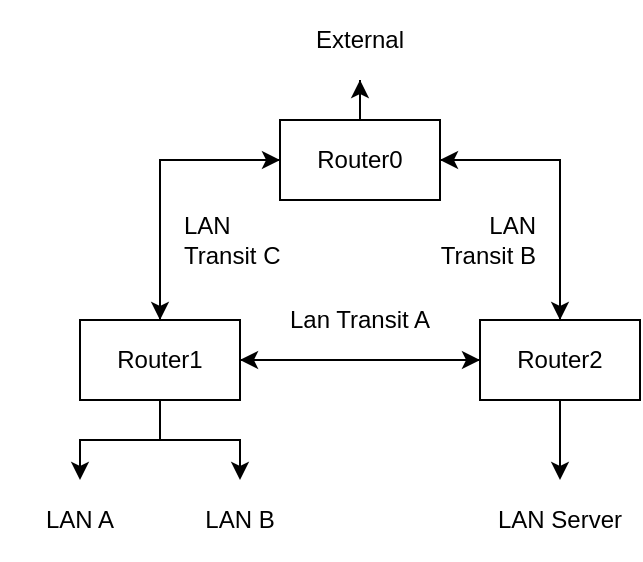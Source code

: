 <mxfile version="24.3.1" type="device">
  <diagram name="Page-1" id="IGAIs_AbQtJXb9oYm0y-">
    <mxGraphModel dx="-183" dy="360" grid="1" gridSize="10" guides="1" tooltips="1" connect="1" arrows="1" fold="1" page="1" pageScale="1" pageWidth="850" pageHeight="1100" math="0" shadow="0">
      <root>
        <mxCell id="0" />
        <mxCell id="1" parent="0" />
        <mxCell id="mSMyPiHk9TtF8riK5GBz-22" value="External" style="text;html=1;align=center;verticalAlign=middle;whiteSpace=wrap;rounded=0;" vertex="1" parent="1">
          <mxGeometry x="1020" y="40" width="80" height="40" as="geometry" />
        </mxCell>
        <mxCell id="mSMyPiHk9TtF8riK5GBz-23" style="edgeStyle=orthogonalEdgeStyle;rounded=0;orthogonalLoop=1;jettySize=auto;html=1;exitX=1;exitY=0.5;exitDx=0;exitDy=0;entryX=0.5;entryY=0;entryDx=0;entryDy=0;" edge="1" source="mSMyPiHk9TtF8riK5GBz-26" target="mSMyPiHk9TtF8riK5GBz-35" parent="1">
          <mxGeometry relative="1" as="geometry" />
        </mxCell>
        <mxCell id="mSMyPiHk9TtF8riK5GBz-25" style="edgeStyle=orthogonalEdgeStyle;rounded=0;orthogonalLoop=1;jettySize=auto;html=1;exitX=0.5;exitY=0;exitDx=0;exitDy=0;" edge="1" source="mSMyPiHk9TtF8riK5GBz-26" target="mSMyPiHk9TtF8riK5GBz-22" parent="1">
          <mxGeometry relative="1" as="geometry" />
        </mxCell>
        <mxCell id="mSMyPiHk9TtF8riK5GBz-43" style="edgeStyle=orthogonalEdgeStyle;rounded=0;orthogonalLoop=1;jettySize=auto;html=1;exitX=0;exitY=0.5;exitDx=0;exitDy=0;entryX=0.5;entryY=0;entryDx=0;entryDy=0;" edge="1" parent="1" source="mSMyPiHk9TtF8riK5GBz-26" target="mSMyPiHk9TtF8riK5GBz-31">
          <mxGeometry relative="1" as="geometry" />
        </mxCell>
        <mxCell id="mSMyPiHk9TtF8riK5GBz-26" value="Router0" style="rounded=0;whiteSpace=wrap;html=1;" vertex="1" parent="1">
          <mxGeometry x="1020" y="100" width="80" height="40" as="geometry" />
        </mxCell>
        <mxCell id="mSMyPiHk9TtF8riK5GBz-27" style="edgeStyle=orthogonalEdgeStyle;rounded=0;orthogonalLoop=1;jettySize=auto;html=1;exitX=1;exitY=0.5;exitDx=0;exitDy=0;entryX=0;entryY=0.5;entryDx=0;entryDy=0;" edge="1" source="mSMyPiHk9TtF8riK5GBz-31" target="mSMyPiHk9TtF8riK5GBz-35" parent="1">
          <mxGeometry relative="1" as="geometry" />
        </mxCell>
        <mxCell id="mSMyPiHk9TtF8riK5GBz-44" style="edgeStyle=orthogonalEdgeStyle;rounded=0;orthogonalLoop=1;jettySize=auto;html=1;exitX=0.5;exitY=0;exitDx=0;exitDy=0;entryX=0;entryY=0.5;entryDx=0;entryDy=0;" edge="1" parent="1" source="mSMyPiHk9TtF8riK5GBz-31" target="mSMyPiHk9TtF8riK5GBz-26">
          <mxGeometry relative="1" as="geometry" />
        </mxCell>
        <mxCell id="mSMyPiHk9TtF8riK5GBz-45" style="edgeStyle=orthogonalEdgeStyle;rounded=0;orthogonalLoop=1;jettySize=auto;html=1;exitX=0.5;exitY=1;exitDx=0;exitDy=0;entryX=0.5;entryY=0;entryDx=0;entryDy=0;" edge="1" parent="1" source="mSMyPiHk9TtF8riK5GBz-31" target="mSMyPiHk9TtF8riK5GBz-37">
          <mxGeometry relative="1" as="geometry" />
        </mxCell>
        <mxCell id="mSMyPiHk9TtF8riK5GBz-46" style="edgeStyle=orthogonalEdgeStyle;rounded=0;orthogonalLoop=1;jettySize=auto;html=1;exitX=0.5;exitY=1;exitDx=0;exitDy=0;entryX=0.5;entryY=0;entryDx=0;entryDy=0;" edge="1" parent="1" source="mSMyPiHk9TtF8riK5GBz-31" target="mSMyPiHk9TtF8riK5GBz-36">
          <mxGeometry relative="1" as="geometry" />
        </mxCell>
        <mxCell id="mSMyPiHk9TtF8riK5GBz-31" value="Router1" style="rounded=0;whiteSpace=wrap;html=1;" vertex="1" parent="1">
          <mxGeometry x="920" y="200" width="80" height="40" as="geometry" />
        </mxCell>
        <mxCell id="mSMyPiHk9TtF8riK5GBz-32" style="edgeStyle=orthogonalEdgeStyle;rounded=0;orthogonalLoop=1;jettySize=auto;html=1;exitX=0;exitY=0.5;exitDx=0;exitDy=0;entryX=1;entryY=0.5;entryDx=0;entryDy=0;" edge="1" source="mSMyPiHk9TtF8riK5GBz-35" parent="1" target="mSMyPiHk9TtF8riK5GBz-31">
          <mxGeometry relative="1" as="geometry">
            <mxPoint x="990" y="260" as="targetPoint" />
          </mxGeometry>
        </mxCell>
        <mxCell id="mSMyPiHk9TtF8riK5GBz-33" style="edgeStyle=orthogonalEdgeStyle;rounded=0;orthogonalLoop=1;jettySize=auto;html=1;exitX=0.5;exitY=1;exitDx=0;exitDy=0;entryX=0.5;entryY=0;entryDx=0;entryDy=0;" edge="1" source="mSMyPiHk9TtF8riK5GBz-35" target="mSMyPiHk9TtF8riK5GBz-38" parent="1">
          <mxGeometry relative="1" as="geometry" />
        </mxCell>
        <mxCell id="mSMyPiHk9TtF8riK5GBz-34" style="edgeStyle=orthogonalEdgeStyle;rounded=0;orthogonalLoop=1;jettySize=auto;html=1;exitX=0.5;exitY=0;exitDx=0;exitDy=0;entryX=1;entryY=0.5;entryDx=0;entryDy=0;" edge="1" source="mSMyPiHk9TtF8riK5GBz-35" target="mSMyPiHk9TtF8riK5GBz-26" parent="1">
          <mxGeometry relative="1" as="geometry" />
        </mxCell>
        <mxCell id="mSMyPiHk9TtF8riK5GBz-35" value="Router2" style="rounded=0;whiteSpace=wrap;html=1;" vertex="1" parent="1">
          <mxGeometry x="1120" y="200" width="80" height="40" as="geometry" />
        </mxCell>
        <mxCell id="mSMyPiHk9TtF8riK5GBz-36" value="LAN A" style="text;html=1;align=center;verticalAlign=middle;whiteSpace=wrap;rounded=0;" vertex="1" parent="1">
          <mxGeometry x="880" y="280" width="80" height="40" as="geometry" />
        </mxCell>
        <mxCell id="mSMyPiHk9TtF8riK5GBz-37" value="LAN B" style="text;html=1;align=center;verticalAlign=middle;whiteSpace=wrap;rounded=0;" vertex="1" parent="1">
          <mxGeometry x="960" y="280" width="80" height="40" as="geometry" />
        </mxCell>
        <mxCell id="mSMyPiHk9TtF8riK5GBz-38" value="LAN Server" style="text;html=1;align=center;verticalAlign=middle;whiteSpace=wrap;rounded=0;" vertex="1" parent="1">
          <mxGeometry x="1120" y="280" width="80" height="40" as="geometry" />
        </mxCell>
        <mxCell id="mSMyPiHk9TtF8riK5GBz-39" value="&lt;div&gt;LAN&lt;/div&gt;&lt;div&gt;Transit C&lt;br&gt;&lt;/div&gt;" style="text;html=1;align=left;verticalAlign=middle;whiteSpace=wrap;rounded=0;" vertex="1" parent="1">
          <mxGeometry x="970" y="140" width="80" height="40" as="geometry" />
        </mxCell>
        <mxCell id="mSMyPiHk9TtF8riK5GBz-40" value="&lt;div align=&quot;right&quot;&gt;LAN&lt;/div&gt;&lt;div align=&quot;right&quot;&gt;Transit B&lt;br&gt;&lt;/div&gt;" style="text;html=1;align=right;verticalAlign=middle;whiteSpace=wrap;rounded=0;" vertex="1" parent="1">
          <mxGeometry x="1070" y="140" width="80" height="40" as="geometry" />
        </mxCell>
        <mxCell id="mSMyPiHk9TtF8riK5GBz-41" value="Lan Transit A" style="text;html=1;align=center;verticalAlign=middle;whiteSpace=wrap;rounded=0;" vertex="1" parent="1">
          <mxGeometry x="1020" y="180" width="80" height="40" as="geometry" />
        </mxCell>
      </root>
    </mxGraphModel>
  </diagram>
</mxfile>
